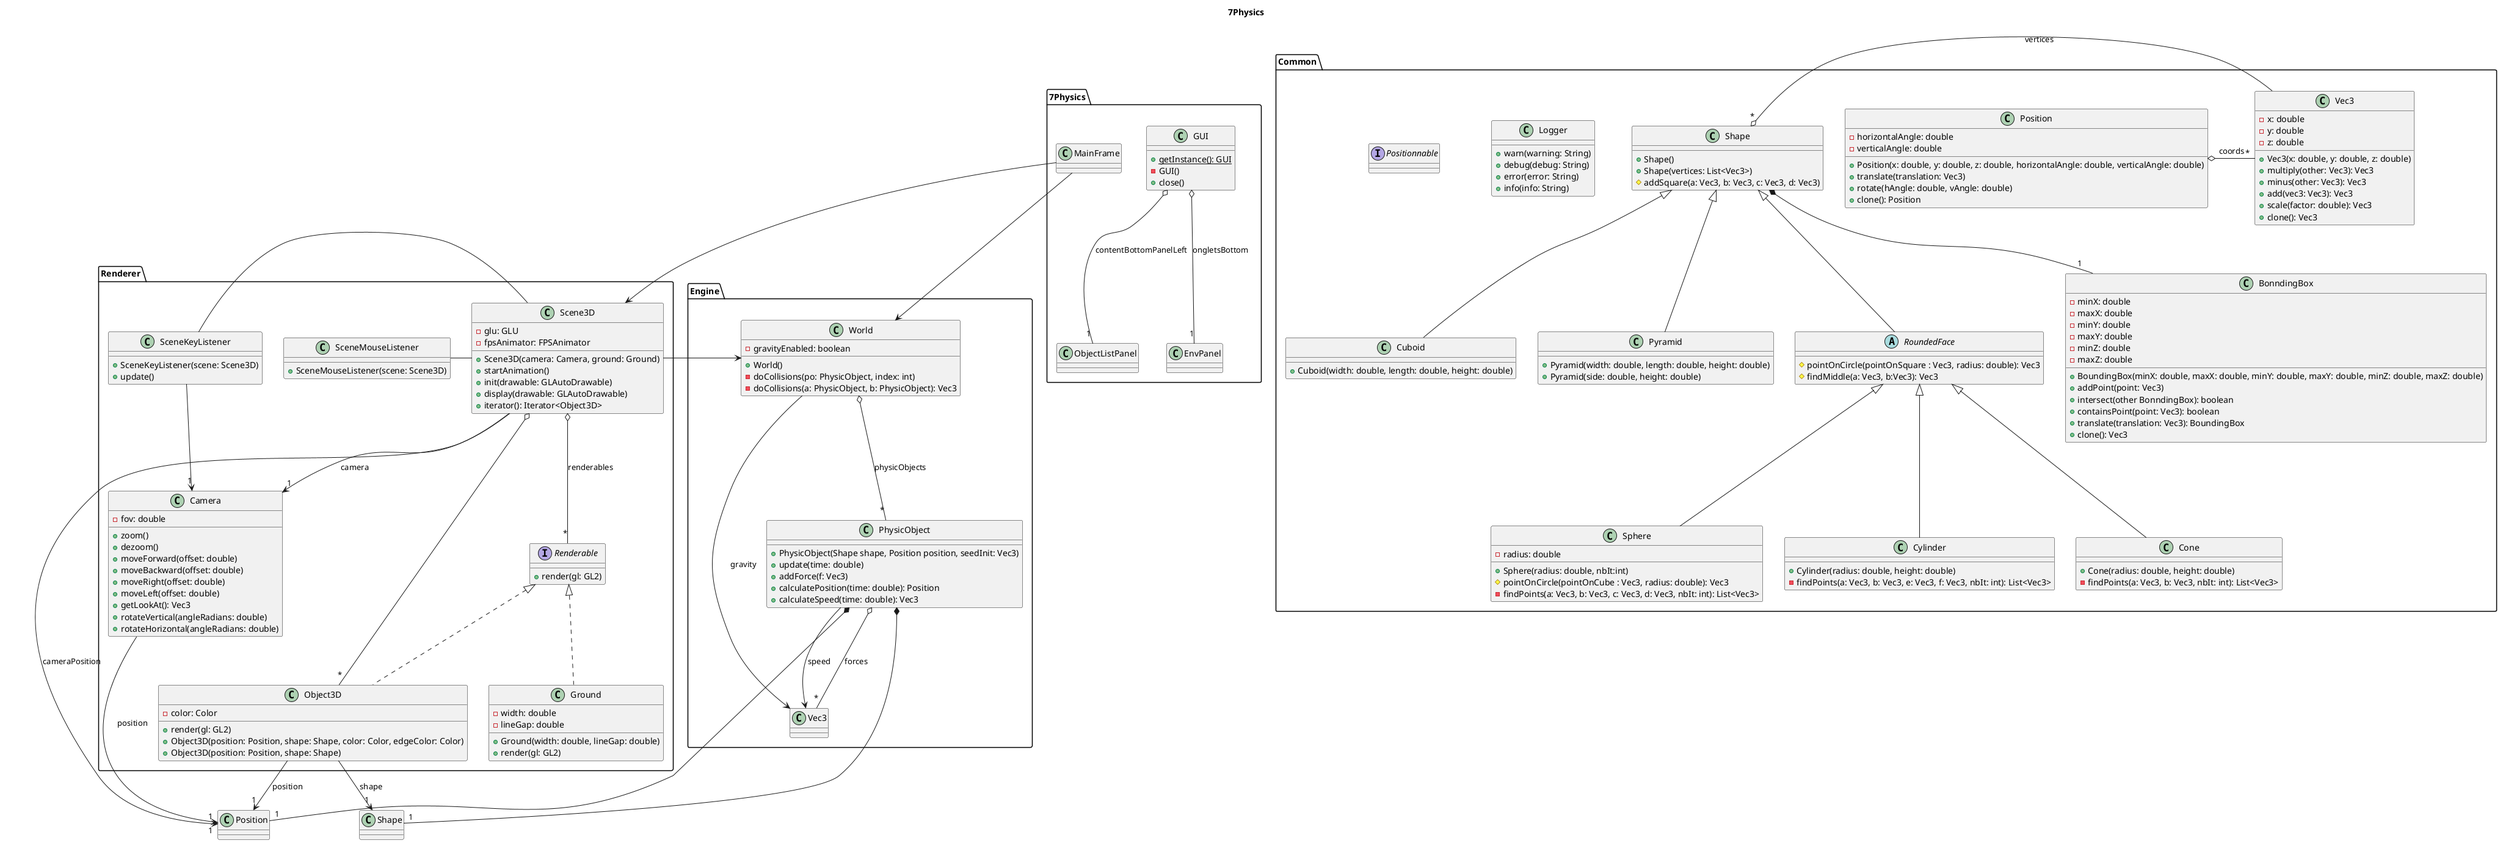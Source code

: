 @startuml

title 7Physics

package 7Physics {
    class MainFrame {
    
    }

    class GUI {
        + {static} getInstance(): GUI
        - GUI()
        + close()
    }

    class ObjectListPanel

    class EnvPanel

    GUI o-- "1" ObjectListPanel: contentBottomPanelLeft
    GUI o-- "1" EnvPanel: ongletsBottom
}

package Engine {
    class World {
        - gravityEnabled: boolean
        + World()
        - doCollisions(po: PhysicObject, index: int)
        - doCollisions(a: PhysicObject, b: PhysicObject): Vec3
    }

    class PhysicObject {
        + PhysicObject(Shape shape, Position position, seedInit: Vec3)
        + update(time: double)
        + addForce(f: Vec3)
        + calculatePosition(time: double): Position
        + calculateSpeed(time: double): Vec3
    }

    World o--"*" PhysicObject: physicObjects
    World --> Vec3: gravity
}

PhysicObject --> Vec3: speed
PhysicObject o--"*" Vec3: forces
PhysicObject *-- "1" Position
PhysicObject *-- "1" Shape

package Renderer {
    class Scene3D {
        - glu: GLU
        - fpsAnimator: FPSAnimator
        + Scene3D(camera: Camera, ground: Ground)
        + startAnimation()
        + init(drawable: GLAutoDrawable)
        + display(drawable: GLAutoDrawable)
        + iterator(): Iterator<Object3D>
    }

    interface Renderable {
        + render(gl: GL2)
    }

    class Object3D {
        - color: Color
        + render(gl: GL2)
        + Object3D(position: Position, shape: Shape, color: Color, edgeColor: Color)
        + Object3D(position: Position, shape: Shape)
    }

    class Ground {
        - width: double
        - lineGap: double
        + Ground(width: double, lineGap: double)
        + render(gl: GL2)
    }

    class Camera {
        - fov: double
        + zoom()
        + dezoom()
        + moveForward(offset: double)
        + moveBackward(offset: double)
        + moveRight(offset: double)
        + moveLeft(offset: double)
        + getLookAt(): Vec3
        + rotateVertical(angleRadians: double)
        + rotateHorizontal(angleRadians: double)
    }

    class SceneKeyListener {
        + SceneKeyListener(scene: Scene3D)
        + update()
    }

    class SceneMouseListener {
        + SceneMouseListener(scene: Scene3D)
    }

    Object3D "*" --o Scene3D
    Renderable <|.. Object3D
    Renderable <|.. Ground
    Scene3D o--"*" Renderable: renderables
    Scene3D --> "1" Camera: camera
    Scene3D - SceneKeyListener
    SceneMouseListener - Scene3D
    SceneKeyListener --> "1" Camera

}

package Common {
    class Position {
        - horizontalAngle: double
        - verticalAngle: double
        + Position(x: double, y: double, z: double, horizontalAngle: double, verticalAngle: double)
        + translate(translation: Vec3)
        + rotate(hAngle: double, vAngle: double)
        + clone(): Position
    }

    class Shape {
        + Shape()
        + Shape(vertices: List<Vec3>)
        # addSquare(a: Vec3, b: Vec3, c: Vec3, d: Vec3)
    }

    class Vec3 {
        - x: double
        - y: double
        - z: double
        + Vec3(x: double, y: double, z: double)
        + multiply(other: Vec3): Vec3
        + minus(other: Vec3): Vec3
        + add(vec3: Vec3): Vec3
        + scale(factor: double): Vec3
        + clone(): Vec3
    }

    class Logger {
        + warn(warning: String)
        + debug(debug: String)
        + error(error: String)
        + info(info: String)
    }

    class Cuboid {
        + Cuboid(width: double, length: double, height: double)
    }

    class Pyramid {
        + Pyramid(width: double, length: double, height: double)
        + Pyramid(side: double, height: double)
    }
    abstract RoundedFace {
        # pointOnCircle(pointOnSquare : Vec3, radius: double): Vec3
        # findMiddle(a: Vec3, b:Vec3): Vec3
    }

    class Sphere {
        - radius: double
        + Sphere(radius: double, nbIt:int)
        # pointOnCircle(pointOnCube : Vec3, radius: double): Vec3
        - findPoints(a: Vec3, b: Vec3, c: Vec3, d: Vec3, nbIt: int): List<Vec3>
    }

    class Cylinder {
        + Cylinder(radius: double, height: double)
        - findPoints(a: Vec3, b: Vec3, e: Vec3, f: Vec3, nbIt: int): List<Vec3>
    }

    class Cone {
        + Cone(radius: double, height: double)
        - findPoints(a: Vec3, b: Vec3, nbIt: int): List<Vec3>
    }

    class BonndingBox {
        - minX: double
        - maxX: double
        - minY: double
        - maxY: double
        - minZ: double
        - maxZ: double
        + BoundingBox(minX: double, maxX: double, minY: double, maxY: double, minZ: double, maxZ: double)
        + addPoint(point: Vec3)
        + intersect(other BonndingBox): boolean
        + containsPoint(point: Vec3): boolean
        + translate(translation: Vec3): BoundingBox
        + clone(): Vec3
    }

    interface Positionnable {

    }

    Position o- "*" Vec3: coords
    Shape "*" o- Vec3: vertices
    Shape *--"1" BonndingBox
    Shape  <|-- Cuboid
    Shape  <|-- Pyramid
    Shape  <|-- RoundedFace
    RoundedFace  <|-- Sphere
    RoundedFace  <|-- Cone
    RoundedFace  <|-- Cylinder

}


MainFrame --> World
MainFrame --> Scene3D
Scene3D -> World
Object3D --> "1" Shape: shape
Object3D --> "1" Position: position
Scene3D --> "1" Position: cameraPosition
Camera --> "1" Position: position

@enduml